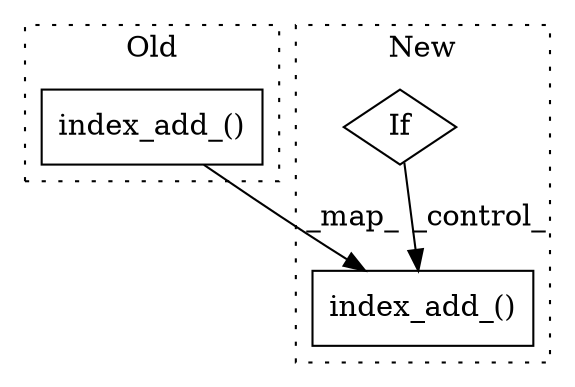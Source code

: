 digraph G {
subgraph cluster0 {
1 [label="index_add_()" a="75" s="5085,5153" l="21,1" shape="box"];
label = "Old";
style="dotted";
}
subgraph cluster1 {
2 [label="index_add_()" a="75" s="5602,5670" l="21,1" shape="box"];
3 [label="If" a="96" s="4769" l="3" shape="diamond"];
label = "New";
style="dotted";
}
1 -> 2 [label="_map_"];
3 -> 2 [label="_control_"];
}